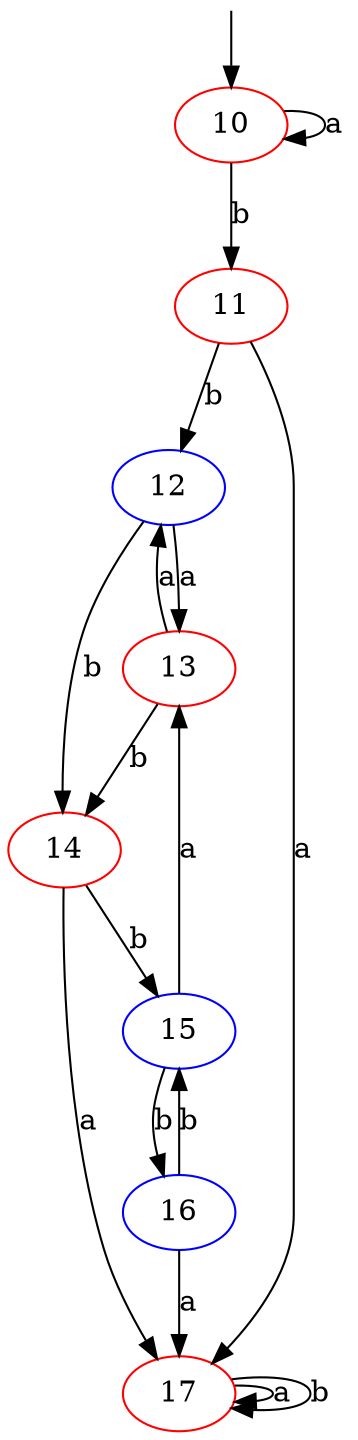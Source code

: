 digraph G{node [color=red;];10;node [color=red;];11;node [color=blue;];12;node [color=red;];13;node [color=red;];14;node [color=blue;];15;node [color=blue;];16;node [color=red;];17;node [shape=none;label="";height=0;width=0;];-1;-1->10;10->10[label="a";];10->11[label="b";];11->17[label="a";];11->12[label="b";];12->13[label="a";];12->14[label="b";];13->12[label="a";];13->14[label="b";];14->17[label="a";];14->15[label="b";];15->13[label="a";];15->16[label="b";];16->17[label="a";];16->15[label="b";];17->17[label="a";];17->17[label="b";];}
